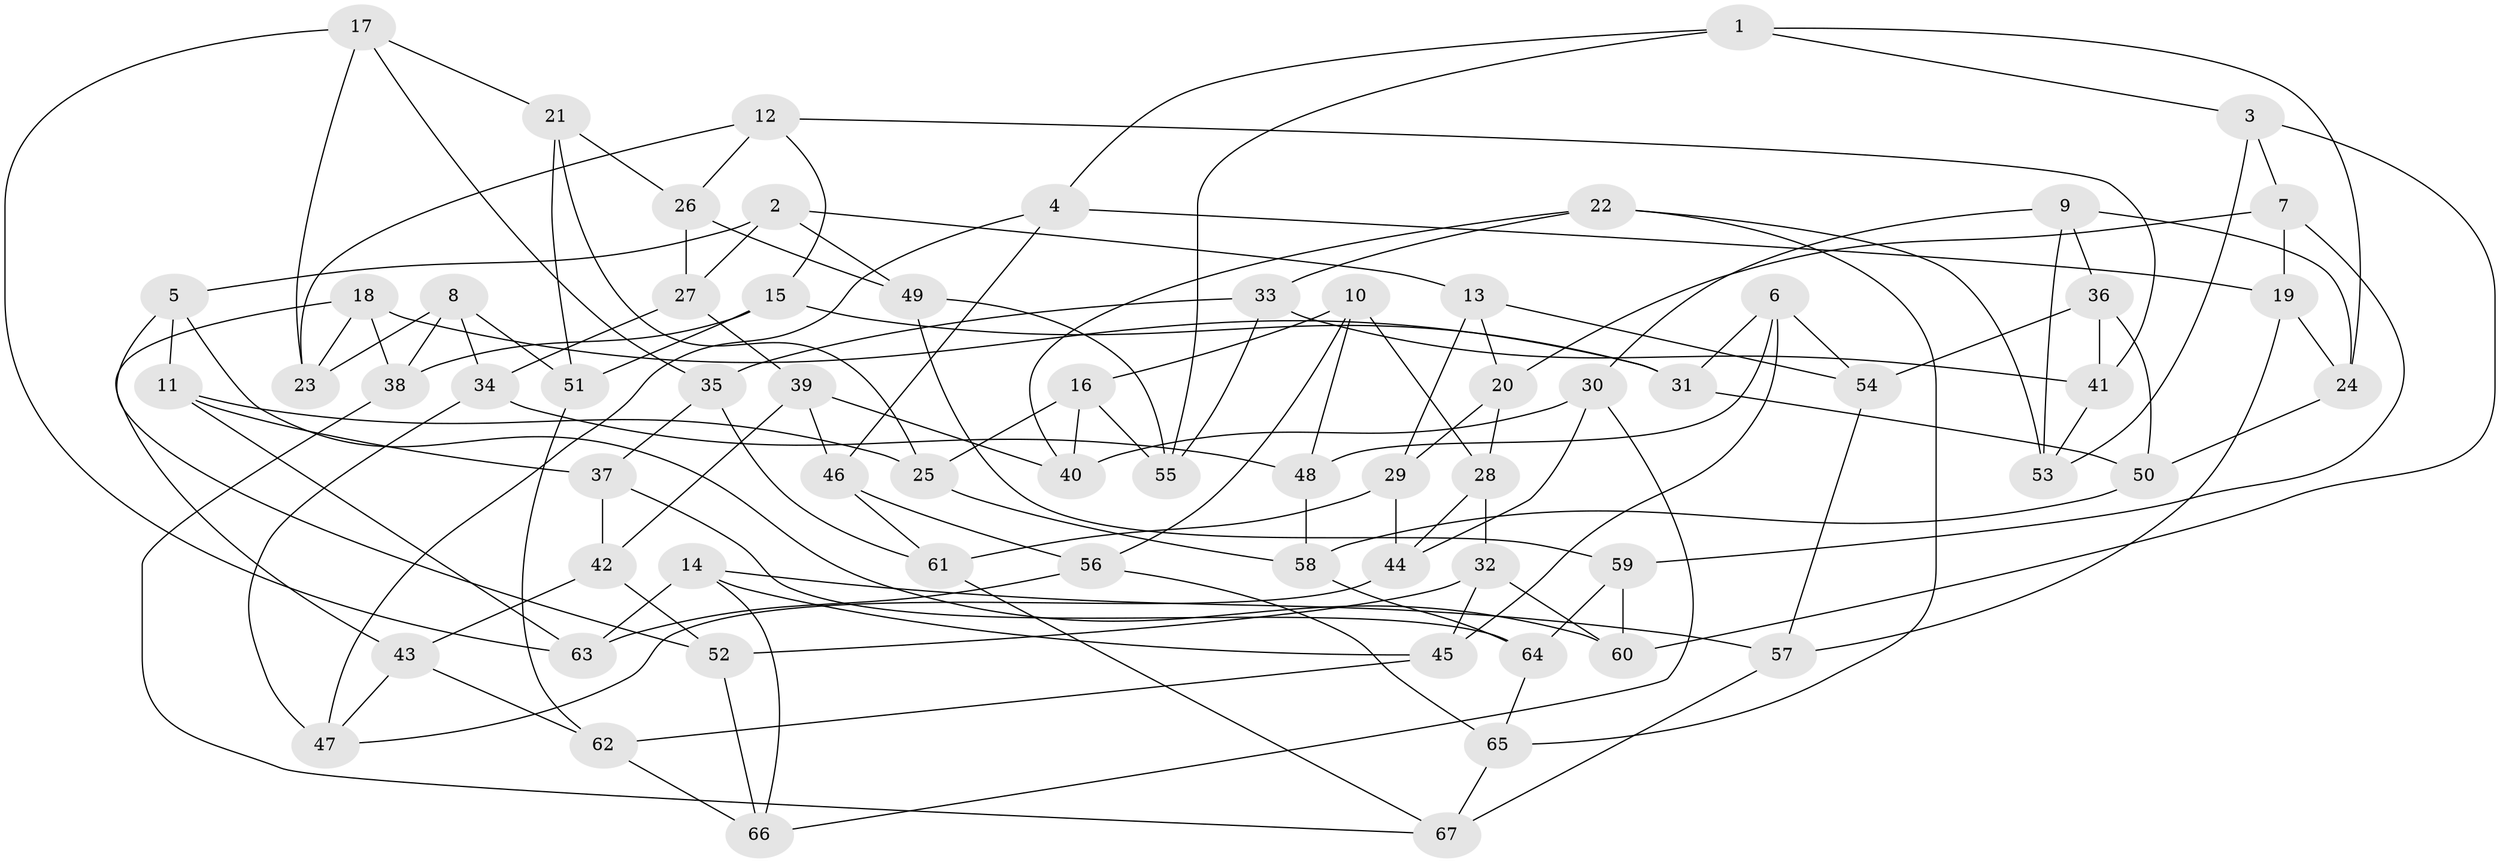 // coarse degree distribution, {6: 0.5952380952380952, 4: 0.40476190476190477}
// Generated by graph-tools (version 1.1) at 2025/42/03/06/25 10:42:17]
// undirected, 67 vertices, 134 edges
graph export_dot {
graph [start="1"]
  node [color=gray90,style=filled];
  1;
  2;
  3;
  4;
  5;
  6;
  7;
  8;
  9;
  10;
  11;
  12;
  13;
  14;
  15;
  16;
  17;
  18;
  19;
  20;
  21;
  22;
  23;
  24;
  25;
  26;
  27;
  28;
  29;
  30;
  31;
  32;
  33;
  34;
  35;
  36;
  37;
  38;
  39;
  40;
  41;
  42;
  43;
  44;
  45;
  46;
  47;
  48;
  49;
  50;
  51;
  52;
  53;
  54;
  55;
  56;
  57;
  58;
  59;
  60;
  61;
  62;
  63;
  64;
  65;
  66;
  67;
  1 -- 24;
  1 -- 4;
  1 -- 55;
  1 -- 3;
  2 -- 13;
  2 -- 49;
  2 -- 27;
  2 -- 5;
  3 -- 60;
  3 -- 7;
  3 -- 53;
  4 -- 19;
  4 -- 46;
  4 -- 47;
  5 -- 52;
  5 -- 11;
  5 -- 60;
  6 -- 48;
  6 -- 45;
  6 -- 54;
  6 -- 31;
  7 -- 19;
  7 -- 20;
  7 -- 59;
  8 -- 34;
  8 -- 51;
  8 -- 38;
  8 -- 23;
  9 -- 53;
  9 -- 30;
  9 -- 24;
  9 -- 36;
  10 -- 28;
  10 -- 16;
  10 -- 56;
  10 -- 48;
  11 -- 37;
  11 -- 25;
  11 -- 63;
  12 -- 41;
  12 -- 15;
  12 -- 23;
  12 -- 26;
  13 -- 20;
  13 -- 54;
  13 -- 29;
  14 -- 66;
  14 -- 63;
  14 -- 57;
  14 -- 45;
  15 -- 31;
  15 -- 51;
  15 -- 38;
  16 -- 40;
  16 -- 25;
  16 -- 55;
  17 -- 35;
  17 -- 23;
  17 -- 21;
  17 -- 63;
  18 -- 31;
  18 -- 38;
  18 -- 23;
  18 -- 43;
  19 -- 24;
  19 -- 57;
  20 -- 29;
  20 -- 28;
  21 -- 51;
  21 -- 26;
  21 -- 25;
  22 -- 65;
  22 -- 33;
  22 -- 53;
  22 -- 40;
  24 -- 50;
  25 -- 58;
  26 -- 49;
  26 -- 27;
  27 -- 39;
  27 -- 34;
  28 -- 32;
  28 -- 44;
  29 -- 61;
  29 -- 44;
  30 -- 66;
  30 -- 44;
  30 -- 40;
  31 -- 50;
  32 -- 60;
  32 -- 52;
  32 -- 45;
  33 -- 41;
  33 -- 35;
  33 -- 55;
  34 -- 47;
  34 -- 48;
  35 -- 61;
  35 -- 37;
  36 -- 41;
  36 -- 54;
  36 -- 50;
  37 -- 64;
  37 -- 42;
  38 -- 67;
  39 -- 42;
  39 -- 46;
  39 -- 40;
  41 -- 53;
  42 -- 43;
  42 -- 52;
  43 -- 47;
  43 -- 62;
  44 -- 47;
  45 -- 62;
  46 -- 56;
  46 -- 61;
  48 -- 58;
  49 -- 55;
  49 -- 59;
  50 -- 58;
  51 -- 62;
  52 -- 66;
  54 -- 57;
  56 -- 65;
  56 -- 63;
  57 -- 67;
  58 -- 64;
  59 -- 64;
  59 -- 60;
  61 -- 67;
  62 -- 66;
  64 -- 65;
  65 -- 67;
}
